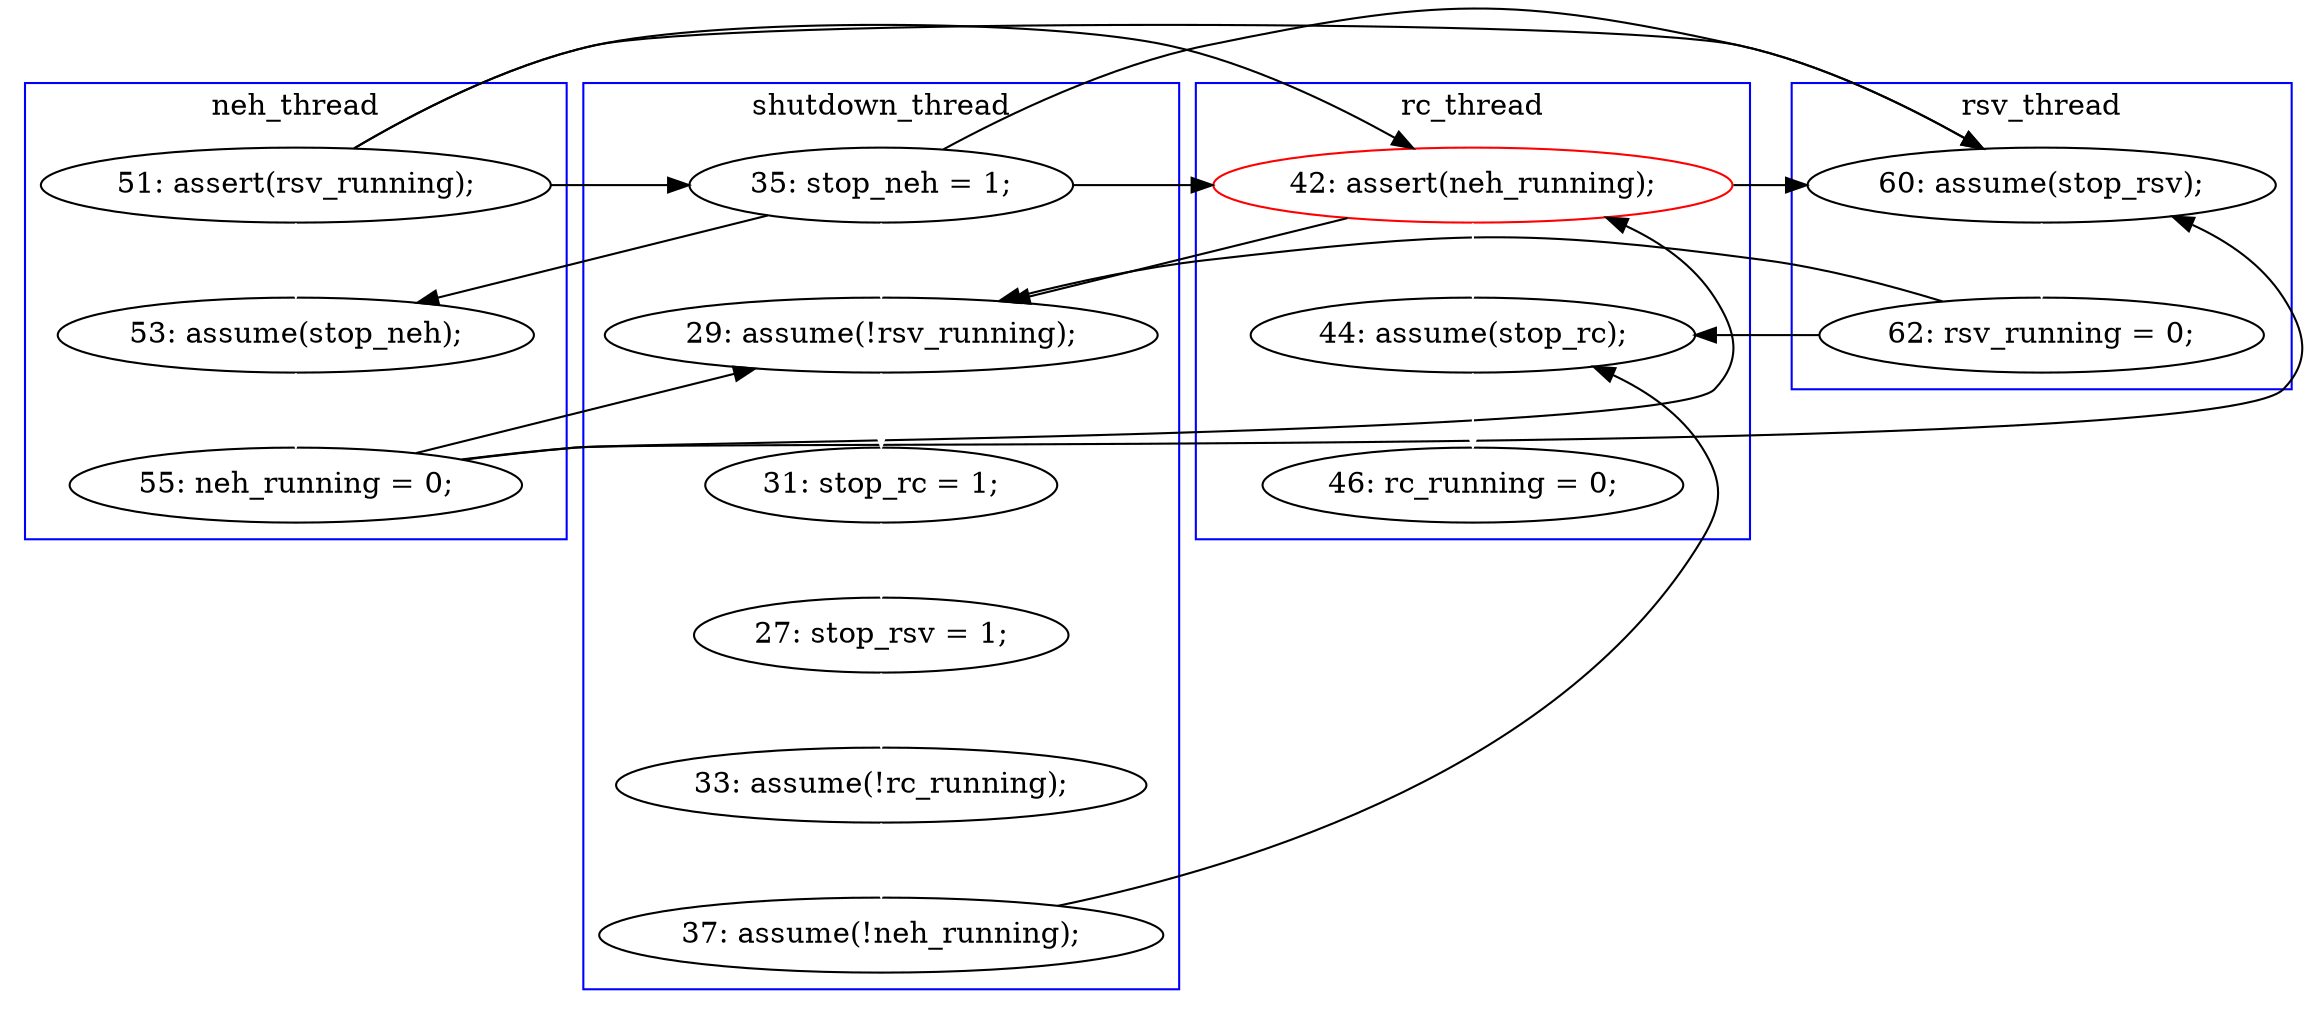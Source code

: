 digraph Counterexample {
	18 -> 21 [color = black, style = solid, constraint = false]
	22 -> 23 [color = black, style = solid, constraint = false]
	15 -> 21 [color = black, style = solid, constraint = false]
	14 -> 21 [color = black, style = solid, constraint = false]
	14 -> 15 [color = black, style = solid, constraint = false]
	27 -> 29 [color = white, style = solid]
	16 -> 18 [color = white, style = solid]
	19 -> 23 [color = black, style = solid, constraint = false]
	29 -> 34 [color = black, style = solid, constraint = false]
	14 -> 16 [color = white, style = solid]
	18 -> 23 [color = black, style = solid, constraint = false]
	24 -> 26 [color = white, style = solid]
	19 -> 34 [color = white, style = solid]
	21 -> 22 [color = white, style = solid]
	23 -> 24 [color = white, style = solid]
	34 -> 35 [color = white, style = solid]
	15 -> 16 [color = black, style = solid, constraint = false]
	18 -> 19 [color = black, style = solid, constraint = false]
	26 -> 27 [color = white, style = solid]
	22 -> 34 [color = black, style = solid, constraint = false]
	15 -> 23 [color = white, style = solid]
	14 -> 19 [color = black, style = solid, constraint = false]
	19 -> 21 [color = black, style = solid, constraint = false]
	15 -> 19 [color = black, style = solid, constraint = false]
	subgraph cluster1 {
		label = shutdown_thread
		color = blue
		29  [label = "37: assume(!neh_running);"]
		24  [label = "31: stop_rc = 1;"]
		26  [label = "27: stop_rsv = 1;"]
		15  [label = "35: stop_neh = 1;"]
		27  [label = "33: assume(!rc_running);"]
		23  [label = "29: assume(!rsv_running);"]
	}
	subgraph cluster2 {
		label = rc_thread
		color = blue
		35  [label = "46: rc_running = 0;"]
		19  [label = "42: assert(neh_running);", color = red]
		34  [label = "44: assume(stop_rc);"]
	}
	subgraph cluster4 {
		label = rsv_thread
		color = blue
		21  [label = "60: assume(stop_rsv);"]
		22  [label = "62: rsv_running = 0;"]
	}
	subgraph cluster3 {
		label = neh_thread
		color = blue
		16  [label = "53: assume(stop_neh);"]
		14  [label = "51: assert(rsv_running);"]
		18  [label = "55: neh_running = 0;"]
	}
}
